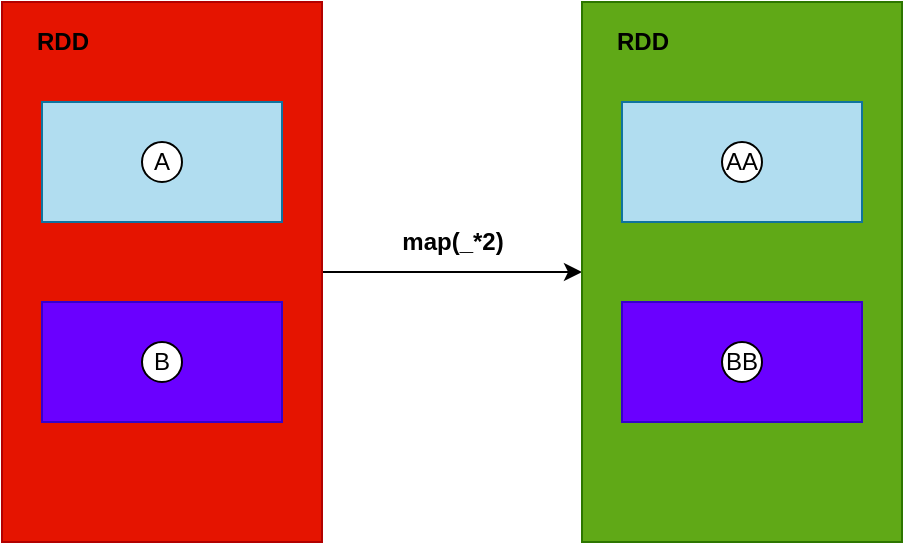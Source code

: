 <mxfile version="15.5.7" type="github">
  <diagram id="khw8hu2K7jKpCjTiCq7O" name="第 1 页">
    <mxGraphModel dx="1038" dy="491" grid="1" gridSize="10" guides="1" tooltips="1" connect="1" arrows="1" fold="1" page="1" pageScale="1" pageWidth="827" pageHeight="1169" math="0" shadow="0">
      <root>
        <mxCell id="0" />
        <mxCell id="1" parent="0" />
        <mxCell id="IR-X1ii7vtwWFvPJBltX-14" style="edgeStyle=none;rounded=0;orthogonalLoop=1;jettySize=auto;html=1;exitX=1;exitY=0.5;exitDx=0;exitDy=0;entryX=0;entryY=0.5;entryDx=0;entryDy=0;jumpSize=11;" parent="1" source="iqxk0ls-hmCuzdE9pnQ1-1" target="IR-X1ii7vtwWFvPJBltX-8" edge="1">
          <mxGeometry relative="1" as="geometry" />
        </mxCell>
        <mxCell id="iqxk0ls-hmCuzdE9pnQ1-1" value="" style="rounded=0;whiteSpace=wrap;html=1;fillColor=#e51400;fontColor=#ffffff;strokeColor=#B20000;" parent="1" vertex="1">
          <mxGeometry x="120" y="120" width="160" height="270" as="geometry" />
        </mxCell>
        <mxCell id="IR-X1ii7vtwWFvPJBltX-2" value="&lt;b&gt;RDD&lt;/b&gt;" style="text;html=1;resizable=0;autosize=1;align=center;verticalAlign=middle;points=[];fillColor=none;strokeColor=none;rounded=0;" parent="1" vertex="1">
          <mxGeometry x="130" y="130" width="40" height="20" as="geometry" />
        </mxCell>
        <mxCell id="IR-X1ii7vtwWFvPJBltX-4" value="" style="rounded=0;whiteSpace=wrap;html=1;fillColor=#b1ddf0;strokeColor=#10739e;" parent="1" vertex="1">
          <mxGeometry x="140" y="170" width="120" height="60" as="geometry" />
        </mxCell>
        <mxCell id="IR-X1ii7vtwWFvPJBltX-5" value="" style="rounded=0;whiteSpace=wrap;html=1;fillColor=#6a00ff;strokeColor=#3700CC;fontColor=#ffffff;" parent="1" vertex="1">
          <mxGeometry x="140" y="270" width="120" height="60" as="geometry" />
        </mxCell>
        <mxCell id="IR-X1ii7vtwWFvPJBltX-6" value="A" style="ellipse;whiteSpace=wrap;html=1;aspect=fixed;" parent="1" vertex="1">
          <mxGeometry x="190" y="190" width="20" height="20" as="geometry" />
        </mxCell>
        <mxCell id="IR-X1ii7vtwWFvPJBltX-7" value="B" style="ellipse;whiteSpace=wrap;html=1;aspect=fixed;" parent="1" vertex="1">
          <mxGeometry x="190" y="290" width="20" height="20" as="geometry" />
        </mxCell>
        <mxCell id="IR-X1ii7vtwWFvPJBltX-8" value="" style="rounded=0;whiteSpace=wrap;html=1;fillColor=#60a917;fontColor=#ffffff;strokeColor=#2D7600;" parent="1" vertex="1">
          <mxGeometry x="410" y="120" width="160" height="270" as="geometry" />
        </mxCell>
        <mxCell id="IR-X1ii7vtwWFvPJBltX-9" value="&lt;b&gt;RDD&lt;/b&gt;" style="text;html=1;resizable=0;autosize=1;align=center;verticalAlign=middle;points=[];fillColor=none;strokeColor=none;rounded=0;" parent="1" vertex="1">
          <mxGeometry x="420" y="130" width="40" height="20" as="geometry" />
        </mxCell>
        <mxCell id="IR-X1ii7vtwWFvPJBltX-10" value="" style="rounded=0;whiteSpace=wrap;html=1;fillColor=#b1ddf0;strokeColor=#10739e;" parent="1" vertex="1">
          <mxGeometry x="430" y="170" width="120" height="60" as="geometry" />
        </mxCell>
        <mxCell id="IR-X1ii7vtwWFvPJBltX-11" value="" style="rounded=0;whiteSpace=wrap;html=1;fillColor=#6a00ff;strokeColor=#3700CC;fontColor=#ffffff;" parent="1" vertex="1">
          <mxGeometry x="430" y="270" width="120" height="60" as="geometry" />
        </mxCell>
        <mxCell id="IR-X1ii7vtwWFvPJBltX-12" value="AA" style="ellipse;whiteSpace=wrap;html=1;aspect=fixed;" parent="1" vertex="1">
          <mxGeometry x="480" y="190" width="20" height="20" as="geometry" />
        </mxCell>
        <mxCell id="IR-X1ii7vtwWFvPJBltX-13" value="BB" style="ellipse;whiteSpace=wrap;html=1;aspect=fixed;" parent="1" vertex="1">
          <mxGeometry x="480" y="290" width="20" height="20" as="geometry" />
        </mxCell>
        <mxCell id="IR-X1ii7vtwWFvPJBltX-16" value="&lt;b&gt;map(_*2)&lt;/b&gt;" style="text;html=1;resizable=0;autosize=1;align=center;verticalAlign=middle;points=[];fillColor=none;strokeColor=none;rounded=0;" parent="1" vertex="1">
          <mxGeometry x="310" y="230" width="70" height="20" as="geometry" />
        </mxCell>
      </root>
    </mxGraphModel>
  </diagram>
</mxfile>

